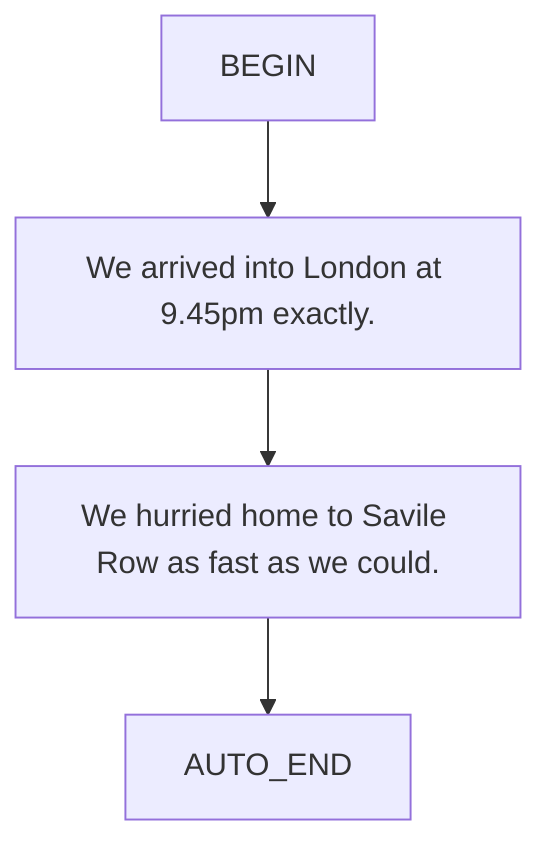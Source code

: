 flowchart TD
    C["We arrived into London at 9.45pm exactly."]
    F["We hurried home to Savile Row as fast as we could."]
    C --> F
    BEGIN --> C
    F --> AUTO_END